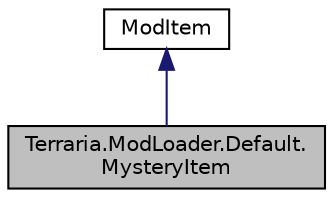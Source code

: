 digraph "Terraria.ModLoader.Default.MysteryItem"
{
  edge [fontname="Helvetica",fontsize="10",labelfontname="Helvetica",labelfontsize="10"];
  node [fontname="Helvetica",fontsize="10",shape=record];
  Node0 [label="Terraria.ModLoader.Default.\lMysteryItem",height=0.2,width=0.4,color="black", fillcolor="grey75", style="filled", fontcolor="black"];
  Node1 -> Node0 [dir="back",color="midnightblue",fontsize="10",style="solid",fontname="Helvetica"];
  Node1 [label="ModItem",height=0.2,width=0.4,color="black", fillcolor="white", style="filled",URL="$class_terraria_1_1_mod_loader_1_1_mod_item.html"];
}
